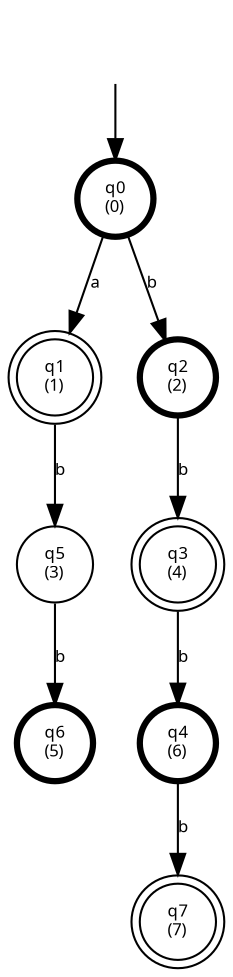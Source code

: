 digraph g{
	graph [dpi=300 ordering="out"];
	margin=0;
	null [style=invis];
	q0 [label="q0\n(0)" shape="circle" fontname=verdana fontsize=8 color="black" fontcolor="black" style="setlinewidth(3),filled" fillcolor="white"];
	q1 [label="q1\n(1)" shape="circle" peripheries=2 fontname=verdana fontsize=8 color="black" fontcolor="black" style="filled" fillcolor="white"];
	q2 [label="q2\n(2)" shape="circle" fontname=verdana fontsize=8 color="black" fontcolor="black" style="setlinewidth(3),filled" fillcolor="white"];
	q3 [label="q3\n(4)" shape="circle" peripheries=2 fontname=verdana fontsize=8 color="black" fontcolor="black" style="filled" fillcolor="white"];
	q4 [label="q4\n(6)" shape="circle" fontname=verdana fontsize=8 color="black" fontcolor="black" style="setlinewidth(3),filled" fillcolor="white"];
	q5 [label="q5\n(3)" shape="circle" fontname=verdana fontsize=8 color="black" fontcolor="black" style="filled" fillcolor="white"];
	q6 [label="q6\n(5)" shape="circle" fontname=verdana fontsize=8 color="black" fontcolor="black" style="setlinewidth(3),filled" fillcolor="white"];
	q7 [label="q7\n(7)" shape="circle" peripheries=2 fontname=verdana fontsize=8 color="black" fontcolor="black" style="filled" fillcolor="white"];
	null->q0;
	q0->q1 [label="a" fontname=verdana fontsize=8];
	q0->q2 [label="b" fontname=verdana fontsize=8];
	q1->q5 [label="b" fontname=verdana fontsize=8];
	q2->q3 [label="b" fontname=verdana fontsize=8];
	q3->q4 [label="b" fontname=verdana fontsize=8];
	q4->q7 [label="b" fontname=verdana fontsize=8];
	q5->q6 [label="b" fontname=verdana fontsize=8];
}